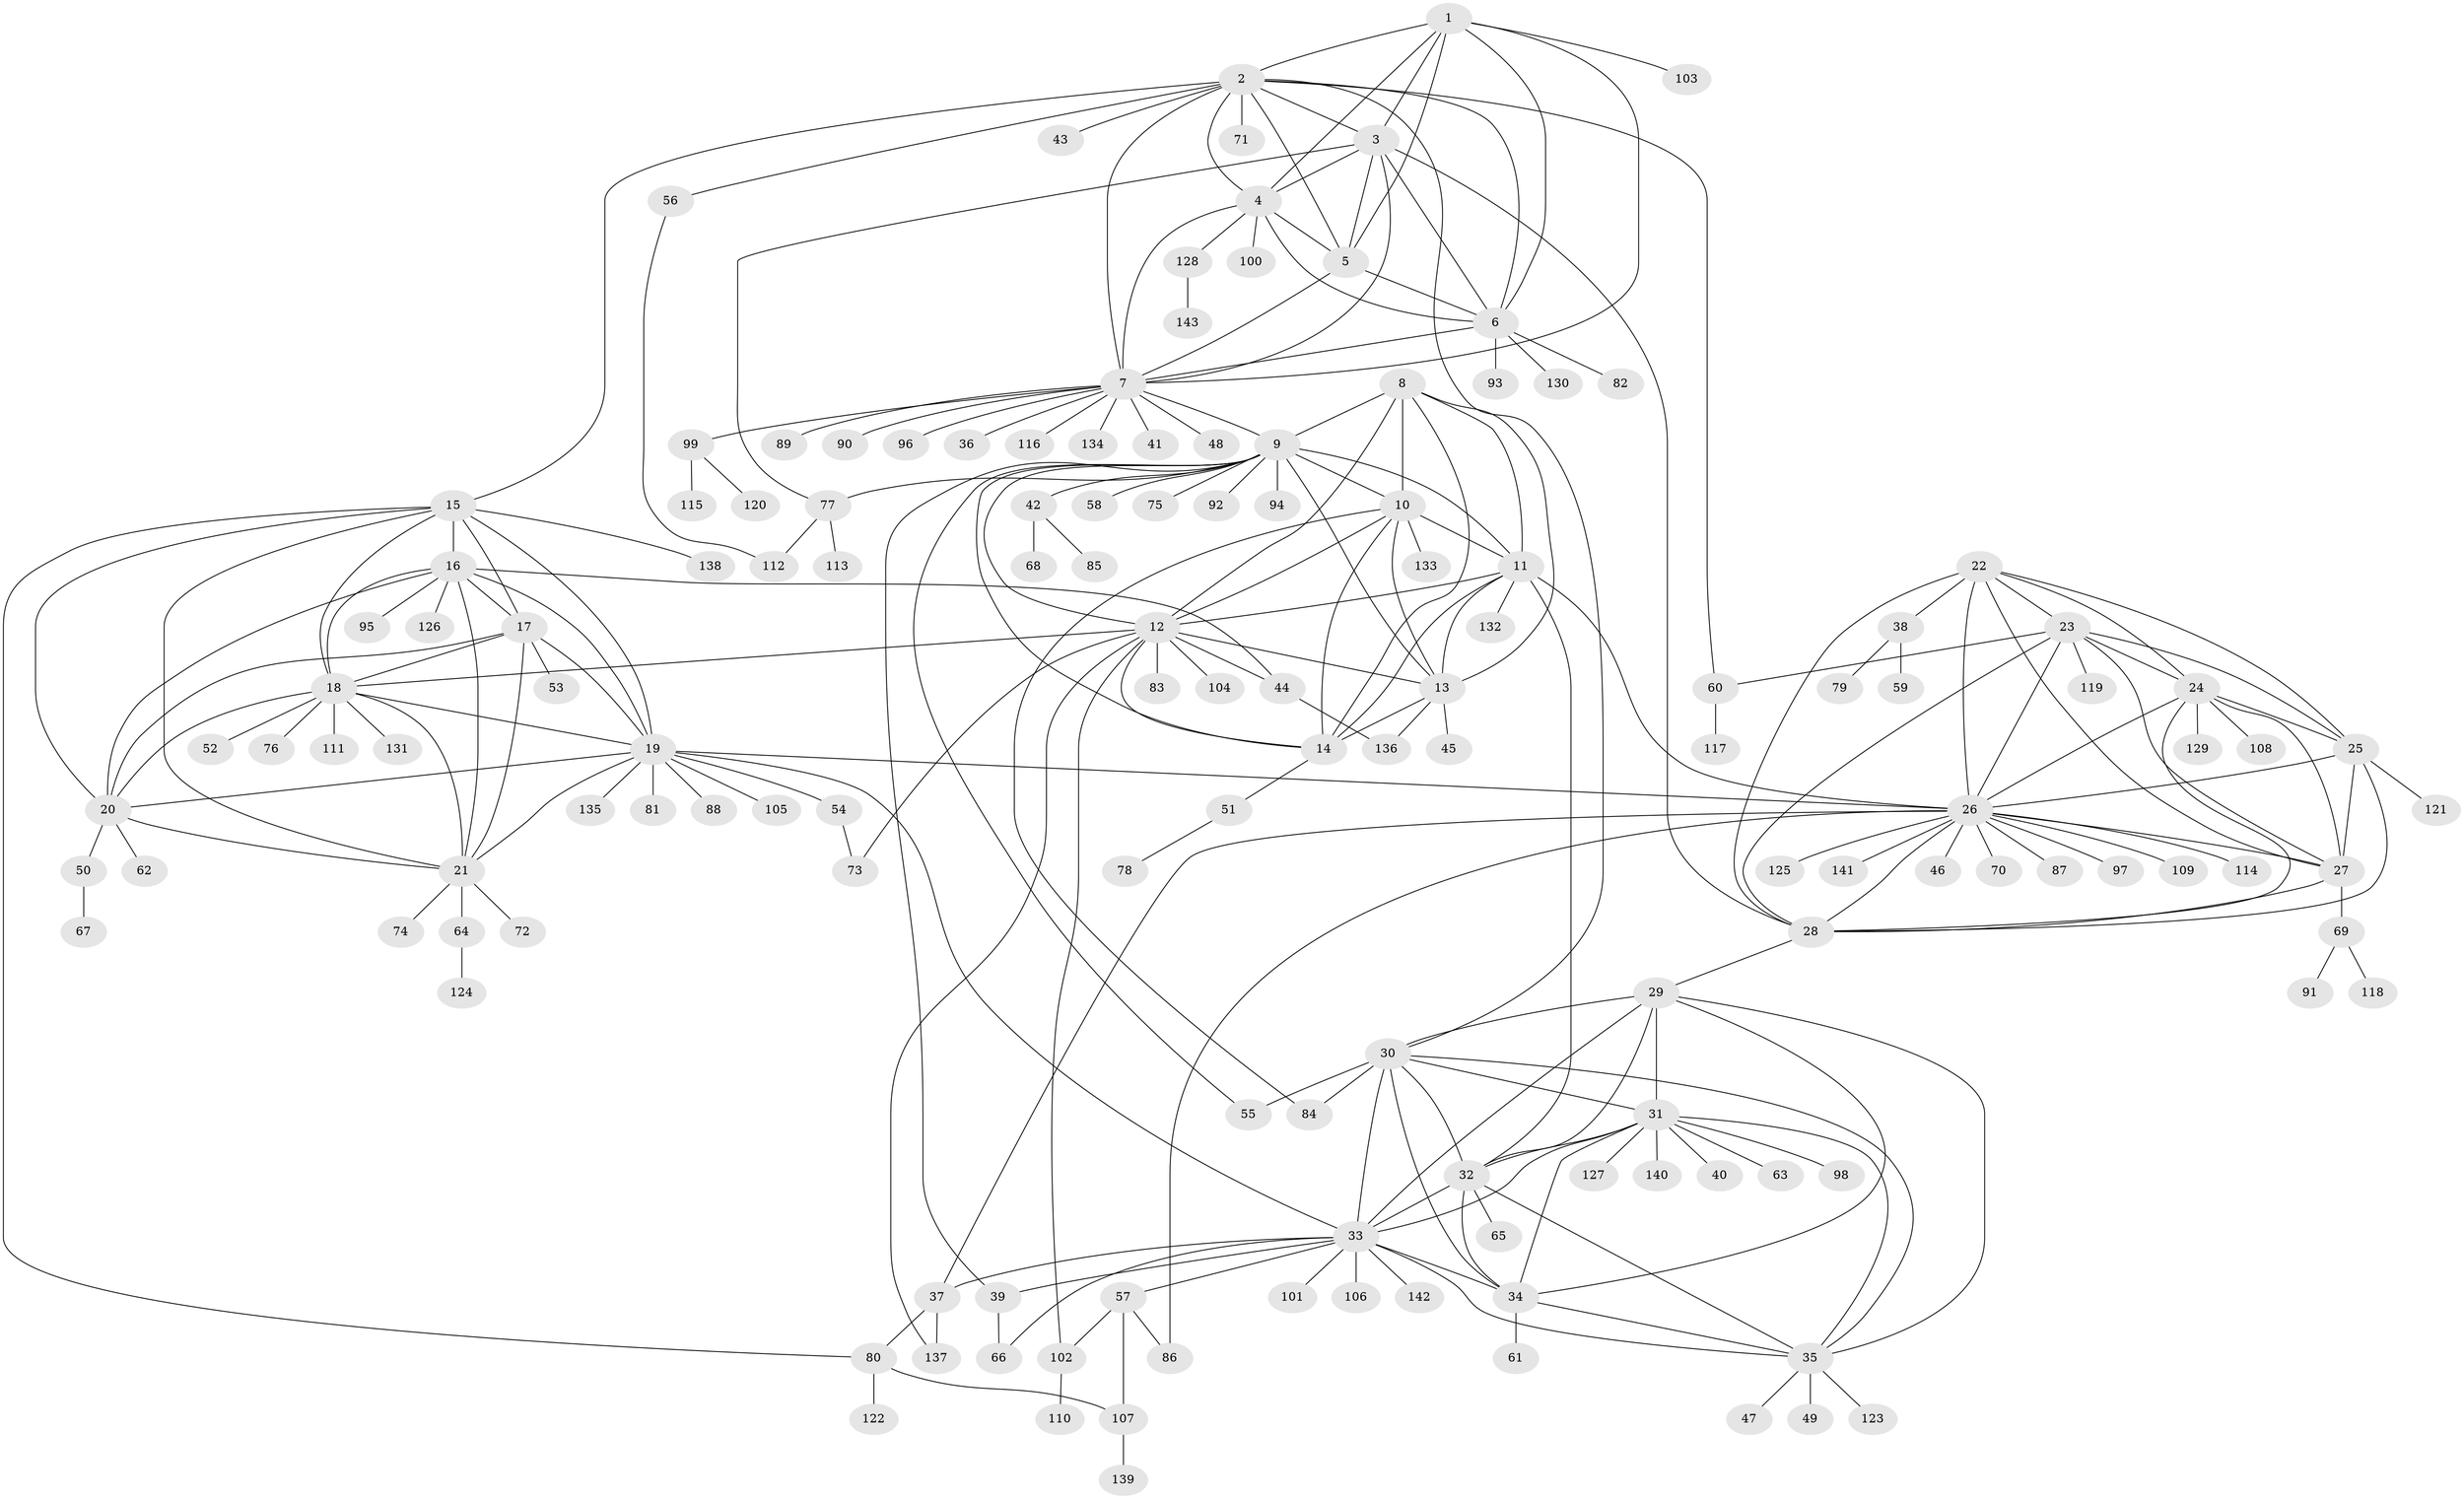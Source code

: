 // coarse degree distribution, {6: 0.045454545454545456, 10: 0.01818181818181818, 11: 0.01818181818181818, 7: 0.06363636363636363, 14: 0.01818181818181818, 16: 0.00909090909090909, 13: 0.01818181818181818, 5: 0.00909090909090909, 17: 0.00909090909090909, 9: 0.00909090909090909, 1: 0.6363636363636364, 4: 0.01818181818181818, 2: 0.10909090909090909, 3: 0.01818181818181818}
// Generated by graph-tools (version 1.1) at 2025/52/02/27/25 19:52:20]
// undirected, 143 vertices, 239 edges
graph export_dot {
graph [start="1"]
  node [color=gray90,style=filled];
  1;
  2;
  3;
  4;
  5;
  6;
  7;
  8;
  9;
  10;
  11;
  12;
  13;
  14;
  15;
  16;
  17;
  18;
  19;
  20;
  21;
  22;
  23;
  24;
  25;
  26;
  27;
  28;
  29;
  30;
  31;
  32;
  33;
  34;
  35;
  36;
  37;
  38;
  39;
  40;
  41;
  42;
  43;
  44;
  45;
  46;
  47;
  48;
  49;
  50;
  51;
  52;
  53;
  54;
  55;
  56;
  57;
  58;
  59;
  60;
  61;
  62;
  63;
  64;
  65;
  66;
  67;
  68;
  69;
  70;
  71;
  72;
  73;
  74;
  75;
  76;
  77;
  78;
  79;
  80;
  81;
  82;
  83;
  84;
  85;
  86;
  87;
  88;
  89;
  90;
  91;
  92;
  93;
  94;
  95;
  96;
  97;
  98;
  99;
  100;
  101;
  102;
  103;
  104;
  105;
  106;
  107;
  108;
  109;
  110;
  111;
  112;
  113;
  114;
  115;
  116;
  117;
  118;
  119;
  120;
  121;
  122;
  123;
  124;
  125;
  126;
  127;
  128;
  129;
  130;
  131;
  132;
  133;
  134;
  135;
  136;
  137;
  138;
  139;
  140;
  141;
  142;
  143;
  1 -- 2;
  1 -- 3;
  1 -- 4;
  1 -- 5;
  1 -- 6;
  1 -- 7;
  1 -- 103;
  2 -- 3;
  2 -- 4;
  2 -- 5;
  2 -- 6;
  2 -- 7;
  2 -- 15;
  2 -- 30;
  2 -- 43;
  2 -- 56;
  2 -- 60;
  2 -- 71;
  3 -- 4;
  3 -- 5;
  3 -- 6;
  3 -- 7;
  3 -- 28;
  3 -- 77;
  4 -- 5;
  4 -- 6;
  4 -- 7;
  4 -- 100;
  4 -- 128;
  5 -- 6;
  5 -- 7;
  6 -- 7;
  6 -- 82;
  6 -- 93;
  6 -- 130;
  7 -- 9;
  7 -- 36;
  7 -- 41;
  7 -- 48;
  7 -- 89;
  7 -- 90;
  7 -- 96;
  7 -- 99;
  7 -- 116;
  7 -- 134;
  8 -- 9;
  8 -- 10;
  8 -- 11;
  8 -- 12;
  8 -- 13;
  8 -- 14;
  9 -- 10;
  9 -- 11;
  9 -- 12;
  9 -- 13;
  9 -- 14;
  9 -- 39;
  9 -- 42;
  9 -- 55;
  9 -- 58;
  9 -- 75;
  9 -- 77;
  9 -- 92;
  9 -- 94;
  10 -- 11;
  10 -- 12;
  10 -- 13;
  10 -- 14;
  10 -- 84;
  10 -- 133;
  11 -- 12;
  11 -- 13;
  11 -- 14;
  11 -- 26;
  11 -- 32;
  11 -- 132;
  12 -- 13;
  12 -- 14;
  12 -- 18;
  12 -- 44;
  12 -- 73;
  12 -- 83;
  12 -- 102;
  12 -- 104;
  12 -- 137;
  13 -- 14;
  13 -- 45;
  13 -- 136;
  14 -- 51;
  15 -- 16;
  15 -- 17;
  15 -- 18;
  15 -- 19;
  15 -- 20;
  15 -- 21;
  15 -- 80;
  15 -- 138;
  16 -- 17;
  16 -- 18;
  16 -- 19;
  16 -- 20;
  16 -- 21;
  16 -- 44;
  16 -- 95;
  16 -- 126;
  17 -- 18;
  17 -- 19;
  17 -- 20;
  17 -- 21;
  17 -- 53;
  18 -- 19;
  18 -- 20;
  18 -- 21;
  18 -- 52;
  18 -- 76;
  18 -- 111;
  18 -- 131;
  19 -- 20;
  19 -- 21;
  19 -- 26;
  19 -- 33;
  19 -- 54;
  19 -- 81;
  19 -- 88;
  19 -- 105;
  19 -- 135;
  20 -- 21;
  20 -- 50;
  20 -- 62;
  21 -- 64;
  21 -- 72;
  21 -- 74;
  22 -- 23;
  22 -- 24;
  22 -- 25;
  22 -- 26;
  22 -- 27;
  22 -- 28;
  22 -- 38;
  23 -- 24;
  23 -- 25;
  23 -- 26;
  23 -- 27;
  23 -- 28;
  23 -- 60;
  23 -- 119;
  24 -- 25;
  24 -- 26;
  24 -- 27;
  24 -- 28;
  24 -- 108;
  24 -- 129;
  25 -- 26;
  25 -- 27;
  25 -- 28;
  25 -- 121;
  26 -- 27;
  26 -- 28;
  26 -- 37;
  26 -- 46;
  26 -- 70;
  26 -- 86;
  26 -- 87;
  26 -- 97;
  26 -- 109;
  26 -- 114;
  26 -- 125;
  26 -- 141;
  27 -- 28;
  27 -- 69;
  28 -- 29;
  29 -- 30;
  29 -- 31;
  29 -- 32;
  29 -- 33;
  29 -- 34;
  29 -- 35;
  30 -- 31;
  30 -- 32;
  30 -- 33;
  30 -- 34;
  30 -- 35;
  30 -- 55;
  30 -- 84;
  31 -- 32;
  31 -- 33;
  31 -- 34;
  31 -- 35;
  31 -- 40;
  31 -- 63;
  31 -- 98;
  31 -- 127;
  31 -- 140;
  32 -- 33;
  32 -- 34;
  32 -- 35;
  32 -- 65;
  33 -- 34;
  33 -- 35;
  33 -- 37;
  33 -- 39;
  33 -- 57;
  33 -- 66;
  33 -- 101;
  33 -- 106;
  33 -- 142;
  34 -- 35;
  34 -- 61;
  35 -- 47;
  35 -- 49;
  35 -- 123;
  37 -- 80;
  37 -- 137;
  38 -- 59;
  38 -- 79;
  39 -- 66;
  42 -- 68;
  42 -- 85;
  44 -- 136;
  50 -- 67;
  51 -- 78;
  54 -- 73;
  56 -- 112;
  57 -- 86;
  57 -- 102;
  57 -- 107;
  60 -- 117;
  64 -- 124;
  69 -- 91;
  69 -- 118;
  77 -- 112;
  77 -- 113;
  80 -- 107;
  80 -- 122;
  99 -- 115;
  99 -- 120;
  102 -- 110;
  107 -- 139;
  128 -- 143;
}
